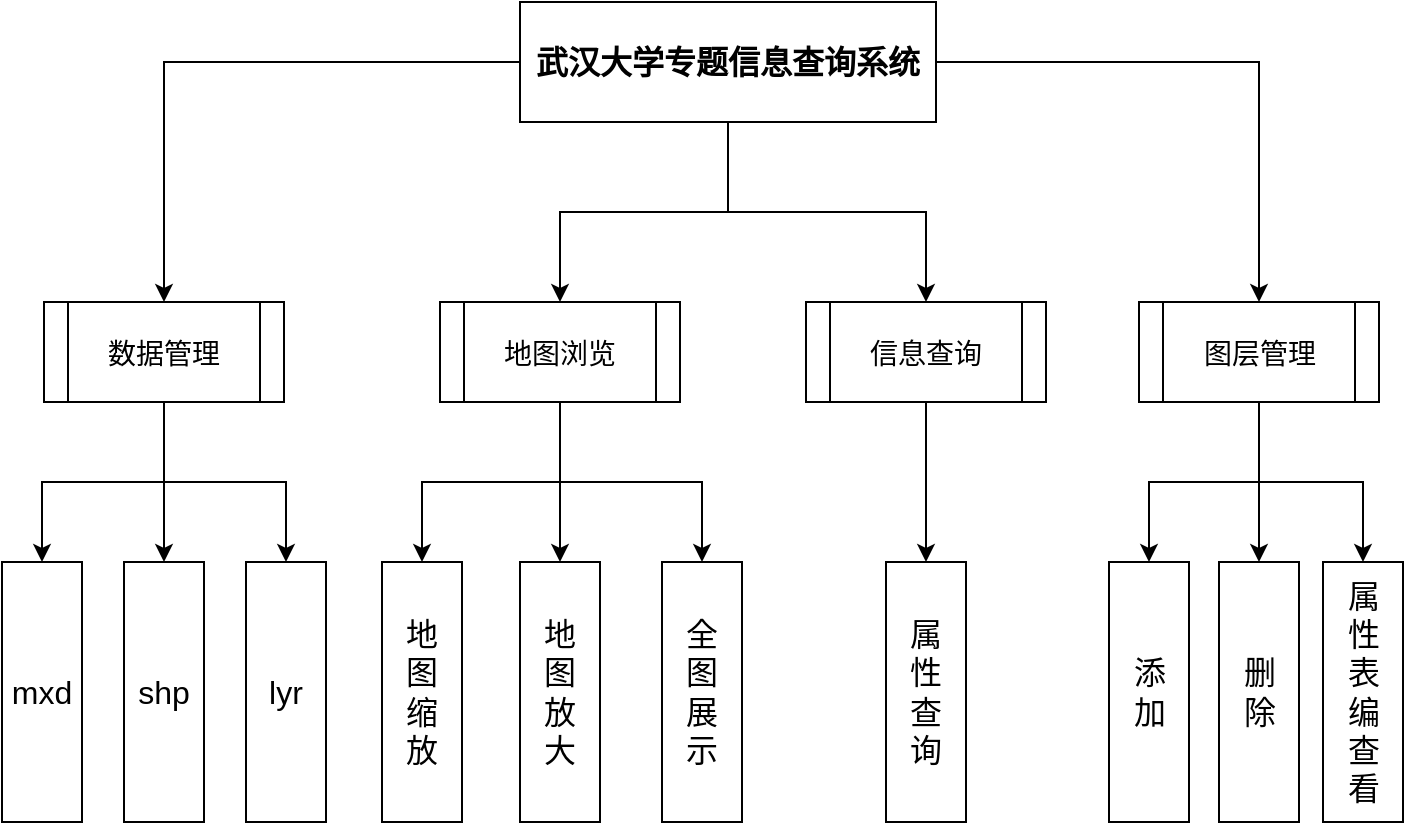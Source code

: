 <mxfile version="13.10.4" type="github">
  <diagram id="poTkf_g3jL_P8GmX6jAv" name="Page-1">
    <mxGraphModel dx="1221" dy="645" grid="1" gridSize="10" guides="1" tooltips="1" connect="1" arrows="1" fold="1" page="1" pageScale="1" pageWidth="827" pageHeight="1169" math="0" shadow="0">
      <root>
        <mxCell id="0" />
        <mxCell id="1" parent="0" />
        <mxCell id="Hs5gXcW-IA7D_YXBJcAZ-1" value="" style="edgeStyle=orthogonalEdgeStyle;rounded=0;orthogonalLoop=1;jettySize=auto;html=1;fontSize=16;" edge="1" parent="1" source="Hs5gXcW-IA7D_YXBJcAZ-6" target="Hs5gXcW-IA7D_YXBJcAZ-10">
          <mxGeometry relative="1" as="geometry" />
        </mxCell>
        <mxCell id="Hs5gXcW-IA7D_YXBJcAZ-2" style="edgeStyle=orthogonalEdgeStyle;rounded=0;orthogonalLoop=1;jettySize=auto;html=1;fontSize=16;" edge="1" parent="1" source="Hs5gXcW-IA7D_YXBJcAZ-6" target="Hs5gXcW-IA7D_YXBJcAZ-15">
          <mxGeometry relative="1" as="geometry" />
        </mxCell>
        <mxCell id="Hs5gXcW-IA7D_YXBJcAZ-3" style="edgeStyle=orthogonalEdgeStyle;rounded=0;orthogonalLoop=1;jettySize=auto;html=1;fontSize=16;" edge="1" parent="1" source="Hs5gXcW-IA7D_YXBJcAZ-6" target="Hs5gXcW-IA7D_YXBJcAZ-17">
          <mxGeometry relative="1" as="geometry" />
        </mxCell>
        <mxCell id="Hs5gXcW-IA7D_YXBJcAZ-4" style="edgeStyle=orthogonalEdgeStyle;rounded=0;orthogonalLoop=1;jettySize=auto;html=1;fontSize=16;" edge="1" parent="1" source="Hs5gXcW-IA7D_YXBJcAZ-6" target="Hs5gXcW-IA7D_YXBJcAZ-22">
          <mxGeometry relative="1" as="geometry" />
        </mxCell>
        <mxCell id="Hs5gXcW-IA7D_YXBJcAZ-6" value="武汉大学专题信息查询系统" style="rounded=0;whiteSpace=wrap;html=1;fontSize=16;fontStyle=1" vertex="1" parent="1">
          <mxGeometry x="499" y="70" width="208" height="60" as="geometry" />
        </mxCell>
        <mxCell id="Hs5gXcW-IA7D_YXBJcAZ-7" style="edgeStyle=orthogonalEdgeStyle;rounded=0;orthogonalLoop=1;jettySize=auto;html=1;entryX=0.5;entryY=0;entryDx=0;entryDy=0;fontSize=16;" edge="1" parent="1" source="Hs5gXcW-IA7D_YXBJcAZ-10" target="Hs5gXcW-IA7D_YXBJcAZ-29">
          <mxGeometry relative="1" as="geometry" />
        </mxCell>
        <mxCell id="Hs5gXcW-IA7D_YXBJcAZ-8" style="edgeStyle=orthogonalEdgeStyle;rounded=0;orthogonalLoop=1;jettySize=auto;html=1;entryX=0.5;entryY=0;entryDx=0;entryDy=0;fontSize=16;" edge="1" parent="1" source="Hs5gXcW-IA7D_YXBJcAZ-10" target="Hs5gXcW-IA7D_YXBJcAZ-30">
          <mxGeometry relative="1" as="geometry" />
        </mxCell>
        <mxCell id="Hs5gXcW-IA7D_YXBJcAZ-9" style="edgeStyle=orthogonalEdgeStyle;rounded=0;orthogonalLoop=1;jettySize=auto;html=1;entryX=0.5;entryY=0;entryDx=0;entryDy=0;fontSize=16;" edge="1" parent="1" source="Hs5gXcW-IA7D_YXBJcAZ-10" target="Hs5gXcW-IA7D_YXBJcAZ-28">
          <mxGeometry relative="1" as="geometry" />
        </mxCell>
        <mxCell id="Hs5gXcW-IA7D_YXBJcAZ-10" value="&lt;span style=&quot;font-weight: normal&quot;&gt;&lt;font style=&quot;font-size: 14px&quot;&gt;数据管理&lt;/font&gt;&lt;/span&gt;" style="shape=process;whiteSpace=wrap;html=1;backgroundOutline=1;rounded=0;fontSize=16;fontStyle=1;flipH=1;" vertex="1" parent="1">
          <mxGeometry x="261" y="220" width="120" height="50" as="geometry" />
        </mxCell>
        <mxCell id="Hs5gXcW-IA7D_YXBJcAZ-12" style="edgeStyle=orthogonalEdgeStyle;rounded=0;orthogonalLoop=1;jettySize=auto;html=1;entryX=0.5;entryY=0;entryDx=0;entryDy=0;fontSize=16;" edge="1" parent="1" source="Hs5gXcW-IA7D_YXBJcAZ-15" target="Hs5gXcW-IA7D_YXBJcAZ-33">
          <mxGeometry relative="1" as="geometry" />
        </mxCell>
        <mxCell id="Hs5gXcW-IA7D_YXBJcAZ-13" style="edgeStyle=orthogonalEdgeStyle;rounded=0;orthogonalLoop=1;jettySize=auto;html=1;entryX=0.5;entryY=0;entryDx=0;entryDy=0;fontSize=16;" edge="1" parent="1" source="Hs5gXcW-IA7D_YXBJcAZ-15" target="Hs5gXcW-IA7D_YXBJcAZ-32">
          <mxGeometry relative="1" as="geometry" />
        </mxCell>
        <mxCell id="Hs5gXcW-IA7D_YXBJcAZ-14" style="edgeStyle=orthogonalEdgeStyle;rounded=0;orthogonalLoop=1;jettySize=auto;html=1;entryX=0.5;entryY=0;entryDx=0;entryDy=0;fontSize=16;exitX=0.5;exitY=1;exitDx=0;exitDy=0;" edge="1" parent="1" source="Hs5gXcW-IA7D_YXBJcAZ-15" target="Hs5gXcW-IA7D_YXBJcAZ-31">
          <mxGeometry relative="1" as="geometry" />
        </mxCell>
        <mxCell id="Hs5gXcW-IA7D_YXBJcAZ-15" value="&lt;span style=&quot;font-weight: normal&quot;&gt;&lt;font style=&quot;font-size: 14px&quot;&gt;地图浏览&lt;/font&gt;&lt;/span&gt;" style="shape=process;whiteSpace=wrap;html=1;backgroundOutline=1;rounded=0;fontSize=16;fontStyle=1;flipH=1;" vertex="1" parent="1">
          <mxGeometry x="459" y="220" width="120" height="50" as="geometry" />
        </mxCell>
        <mxCell id="Hs5gXcW-IA7D_YXBJcAZ-16" style="edgeStyle=orthogonalEdgeStyle;rounded=0;orthogonalLoop=1;jettySize=auto;html=1;entryX=0.5;entryY=0;entryDx=0;entryDy=0;fontSize=16;" edge="1" parent="1" source="Hs5gXcW-IA7D_YXBJcAZ-17" target="Hs5gXcW-IA7D_YXBJcAZ-35">
          <mxGeometry relative="1" as="geometry" />
        </mxCell>
        <mxCell id="Hs5gXcW-IA7D_YXBJcAZ-17" value="&lt;span style=&quot;font-weight: normal&quot;&gt;&lt;font style=&quot;font-size: 14px&quot;&gt;信息查询&lt;/font&gt;&lt;/span&gt;" style="shape=process;whiteSpace=wrap;html=1;backgroundOutline=1;rounded=0;fontSize=16;fontStyle=1;flipH=1;" vertex="1" parent="1">
          <mxGeometry x="642" y="220" width="120" height="50" as="geometry" />
        </mxCell>
        <mxCell id="Hs5gXcW-IA7D_YXBJcAZ-18" style="edgeStyle=orthogonalEdgeStyle;rounded=0;orthogonalLoop=1;jettySize=auto;html=1;entryX=0.5;entryY=0;entryDx=0;entryDy=0;fontSize=16;" edge="1" parent="1" source="Hs5gXcW-IA7D_YXBJcAZ-22" target="Hs5gXcW-IA7D_YXBJcAZ-36">
          <mxGeometry relative="1" as="geometry" />
        </mxCell>
        <mxCell id="Hs5gXcW-IA7D_YXBJcAZ-19" style="edgeStyle=orthogonalEdgeStyle;rounded=0;orthogonalLoop=1;jettySize=auto;html=1;entryX=0.5;entryY=0;entryDx=0;entryDy=0;fontSize=16;" edge="1" parent="1" source="Hs5gXcW-IA7D_YXBJcAZ-22" target="Hs5gXcW-IA7D_YXBJcAZ-37">
          <mxGeometry relative="1" as="geometry" />
        </mxCell>
        <mxCell id="Hs5gXcW-IA7D_YXBJcAZ-20" style="edgeStyle=orthogonalEdgeStyle;rounded=0;orthogonalLoop=1;jettySize=auto;html=1;entryX=0.5;entryY=0;entryDx=0;entryDy=0;fontSize=16;" edge="1" parent="1" source="Hs5gXcW-IA7D_YXBJcAZ-22" target="Hs5gXcW-IA7D_YXBJcAZ-38">
          <mxGeometry relative="1" as="geometry" />
        </mxCell>
        <mxCell id="Hs5gXcW-IA7D_YXBJcAZ-22" value="&lt;span style=&quot;font-weight: normal&quot;&gt;&lt;font style=&quot;font-size: 14px&quot;&gt;图层管理&lt;/font&gt;&lt;/span&gt;" style="shape=process;whiteSpace=wrap;html=1;backgroundOutline=1;rounded=0;fontSize=16;fontStyle=1;flipH=1;" vertex="1" parent="1">
          <mxGeometry x="808.5" y="220" width="120" height="50" as="geometry" />
        </mxCell>
        <mxCell id="Hs5gXcW-IA7D_YXBJcAZ-28" value="mxd" style="rounded=0;whiteSpace=wrap;html=1;fontSize=16;" vertex="1" parent="1">
          <mxGeometry x="240" y="350" width="40" height="130" as="geometry" />
        </mxCell>
        <mxCell id="Hs5gXcW-IA7D_YXBJcAZ-29" value="shp" style="rounded=0;whiteSpace=wrap;html=1;fontSize=16;" vertex="1" parent="1">
          <mxGeometry x="301" y="350" width="40" height="130" as="geometry" />
        </mxCell>
        <mxCell id="Hs5gXcW-IA7D_YXBJcAZ-30" value="lyr" style="rounded=0;whiteSpace=wrap;html=1;fontSize=16;" vertex="1" parent="1">
          <mxGeometry x="362" y="350" width="40" height="130" as="geometry" />
        </mxCell>
        <mxCell id="Hs5gXcW-IA7D_YXBJcAZ-31" value="地&lt;br&gt;图&lt;br&gt;缩&lt;br&gt;放" style="rounded=0;whiteSpace=wrap;html=1;fontSize=16;" vertex="1" parent="1">
          <mxGeometry x="430" y="350" width="40" height="130" as="geometry" />
        </mxCell>
        <mxCell id="Hs5gXcW-IA7D_YXBJcAZ-32" value="地&lt;br&gt;图&lt;br&gt;放&lt;br&gt;大" style="rounded=0;whiteSpace=wrap;html=1;fontSize=16;" vertex="1" parent="1">
          <mxGeometry x="499" y="350" width="40" height="130" as="geometry" />
        </mxCell>
        <mxCell id="Hs5gXcW-IA7D_YXBJcAZ-33" value="全&lt;br&gt;图&lt;br&gt;展&lt;br&gt;示" style="rounded=0;whiteSpace=wrap;html=1;fontSize=16;" vertex="1" parent="1">
          <mxGeometry x="570" y="350" width="40" height="130" as="geometry" />
        </mxCell>
        <mxCell id="Hs5gXcW-IA7D_YXBJcAZ-35" value="属&lt;br&gt;性&lt;br&gt;查&lt;br&gt;询" style="rounded=0;whiteSpace=wrap;html=1;fontSize=16;" vertex="1" parent="1">
          <mxGeometry x="682" y="350" width="40" height="130" as="geometry" />
        </mxCell>
        <mxCell id="Hs5gXcW-IA7D_YXBJcAZ-36" value="添&lt;br&gt;加" style="rounded=0;whiteSpace=wrap;html=1;fontSize=16;" vertex="1" parent="1">
          <mxGeometry x="793.5" y="350" width="40" height="130" as="geometry" />
        </mxCell>
        <mxCell id="Hs5gXcW-IA7D_YXBJcAZ-37" value="删&lt;br&gt;除" style="rounded=0;whiteSpace=wrap;html=1;fontSize=16;" vertex="1" parent="1">
          <mxGeometry x="848.5" y="350" width="40" height="130" as="geometry" />
        </mxCell>
        <mxCell id="Hs5gXcW-IA7D_YXBJcAZ-38" value="属&lt;br&gt;性&lt;br&gt;表&lt;br&gt;编&lt;br&gt;查&lt;br&gt;看" style="rounded=0;whiteSpace=wrap;html=1;fontSize=16;" vertex="1" parent="1">
          <mxGeometry x="900.5" y="350" width="40" height="130" as="geometry" />
        </mxCell>
      </root>
    </mxGraphModel>
  </diagram>
</mxfile>
